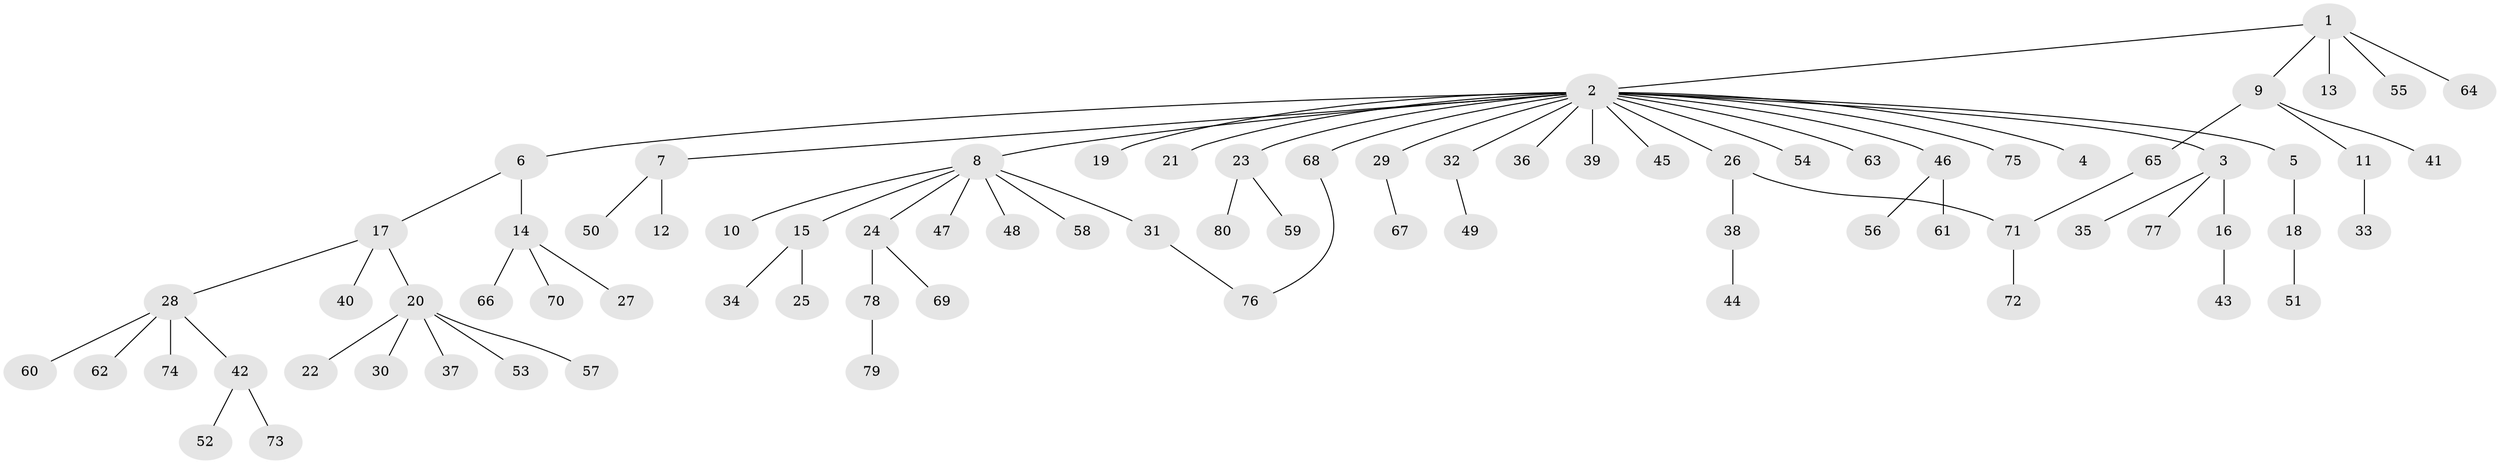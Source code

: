 // Generated by graph-tools (version 1.1) at 2025/49/03/09/25 03:49:58]
// undirected, 80 vertices, 81 edges
graph export_dot {
graph [start="1"]
  node [color=gray90,style=filled];
  1;
  2;
  3;
  4;
  5;
  6;
  7;
  8;
  9;
  10;
  11;
  12;
  13;
  14;
  15;
  16;
  17;
  18;
  19;
  20;
  21;
  22;
  23;
  24;
  25;
  26;
  27;
  28;
  29;
  30;
  31;
  32;
  33;
  34;
  35;
  36;
  37;
  38;
  39;
  40;
  41;
  42;
  43;
  44;
  45;
  46;
  47;
  48;
  49;
  50;
  51;
  52;
  53;
  54;
  55;
  56;
  57;
  58;
  59;
  60;
  61;
  62;
  63;
  64;
  65;
  66;
  67;
  68;
  69;
  70;
  71;
  72;
  73;
  74;
  75;
  76;
  77;
  78;
  79;
  80;
  1 -- 2;
  1 -- 9;
  1 -- 13;
  1 -- 55;
  1 -- 64;
  2 -- 3;
  2 -- 4;
  2 -- 5;
  2 -- 6;
  2 -- 7;
  2 -- 8;
  2 -- 19;
  2 -- 21;
  2 -- 23;
  2 -- 26;
  2 -- 29;
  2 -- 32;
  2 -- 36;
  2 -- 39;
  2 -- 45;
  2 -- 46;
  2 -- 54;
  2 -- 63;
  2 -- 68;
  2 -- 75;
  3 -- 16;
  3 -- 35;
  3 -- 77;
  5 -- 18;
  6 -- 14;
  6 -- 17;
  7 -- 12;
  7 -- 50;
  8 -- 10;
  8 -- 15;
  8 -- 24;
  8 -- 31;
  8 -- 47;
  8 -- 48;
  8 -- 58;
  9 -- 11;
  9 -- 41;
  9 -- 65;
  11 -- 33;
  14 -- 27;
  14 -- 66;
  14 -- 70;
  15 -- 25;
  15 -- 34;
  16 -- 43;
  17 -- 20;
  17 -- 28;
  17 -- 40;
  18 -- 51;
  20 -- 22;
  20 -- 30;
  20 -- 37;
  20 -- 53;
  20 -- 57;
  23 -- 59;
  23 -- 80;
  24 -- 69;
  24 -- 78;
  26 -- 38;
  26 -- 71;
  28 -- 42;
  28 -- 60;
  28 -- 62;
  28 -- 74;
  29 -- 67;
  31 -- 76;
  32 -- 49;
  38 -- 44;
  42 -- 52;
  42 -- 73;
  46 -- 56;
  46 -- 61;
  65 -- 71;
  68 -- 76;
  71 -- 72;
  78 -- 79;
}
